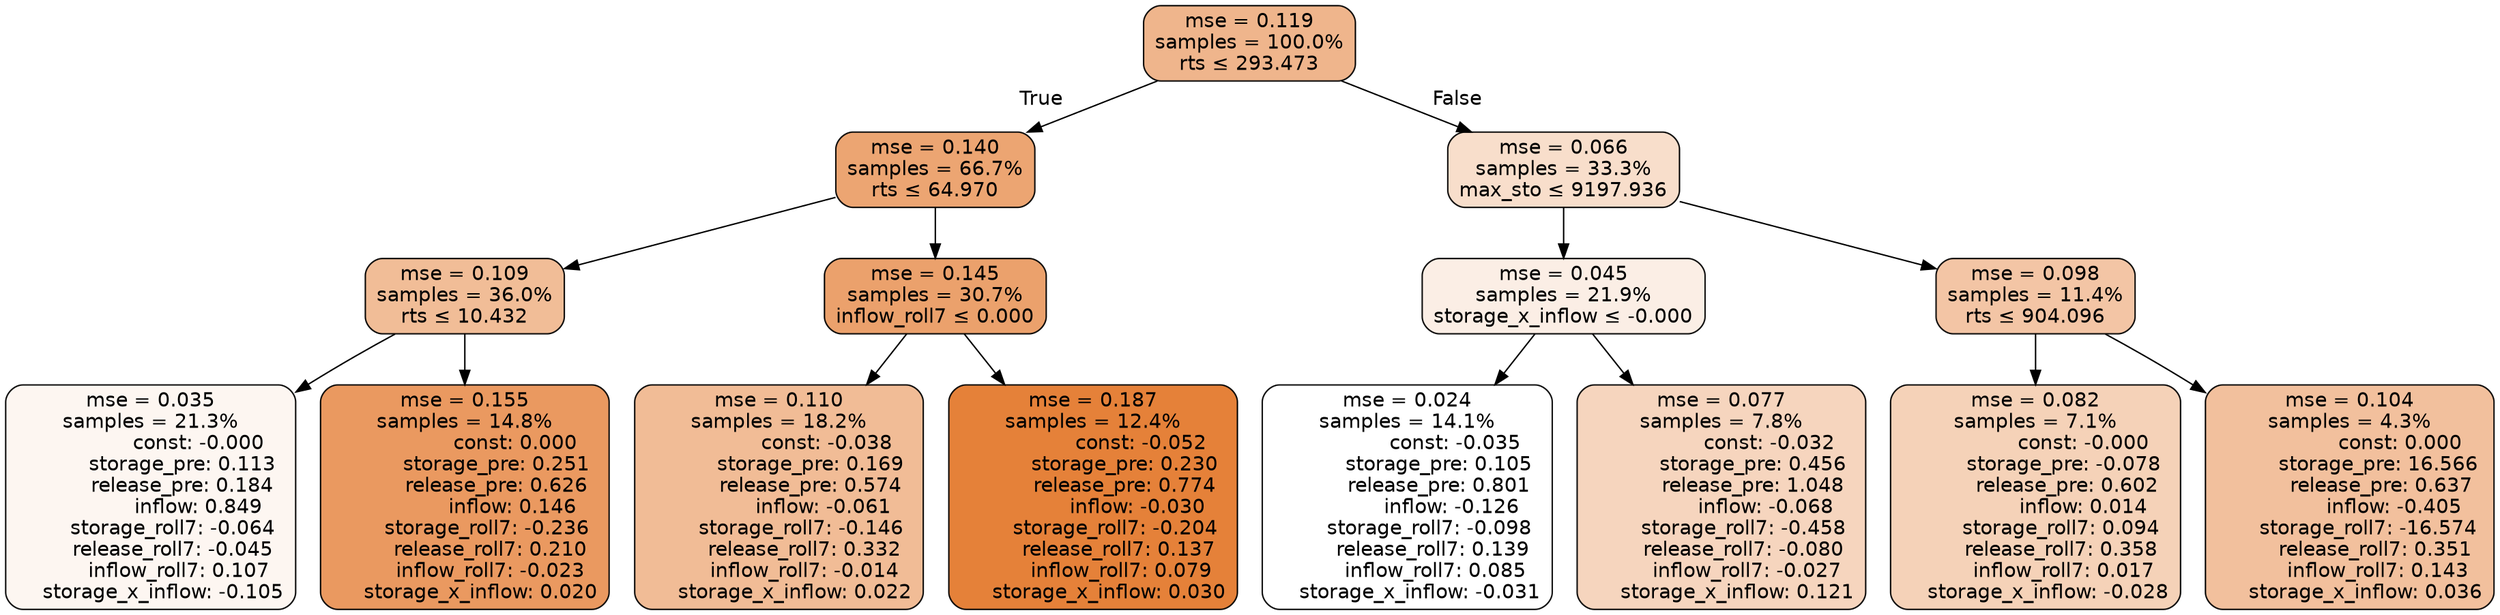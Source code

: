 digraph tree {
bgcolor="transparent"
node [shape=rectangle, style="filled, rounded", color="black", fontname=helvetica] ;
edge [fontname=helvetica] ;
	"0" [label="mse = 0.119
samples = 100.0%
rts &le; 293.473", fillcolor="#efb58c"]
	"1" [label="mse = 0.140
samples = 66.7%
rts &le; 64.970", fillcolor="#eca572"]
	"2" [label="mse = 0.109
samples = 36.0%
rts &le; 10.432", fillcolor="#f1bd97"]
	"3" [label="mse = 0.035
samples = 21.3%
               const: -0.000
          storage_pre: 0.113
          release_pre: 0.184
               inflow: 0.849
       storage_roll7: -0.064
       release_roll7: -0.045
         inflow_roll7: 0.107
    storage_x_inflow: -0.105", fillcolor="#fdf6f1"]
	"4" [label="mse = 0.155
samples = 14.8%
                const: 0.000
          storage_pre: 0.251
          release_pre: 0.626
               inflow: 0.146
       storage_roll7: -0.236
        release_roll7: 0.210
        inflow_roll7: -0.023
     storage_x_inflow: 0.020", fillcolor="#ea9960"]
	"5" [label="mse = 0.145
samples = 30.7%
inflow_roll7 &le; 0.000", fillcolor="#eba16c"]
	"6" [label="mse = 0.110
samples = 18.2%
               const: -0.038
          storage_pre: 0.169
          release_pre: 0.574
              inflow: -0.061
       storage_roll7: -0.146
        release_roll7: 0.332
        inflow_roll7: -0.014
     storage_x_inflow: 0.022", fillcolor="#f1bc96"]
	"7" [label="mse = 0.187
samples = 12.4%
               const: -0.052
          storage_pre: 0.230
          release_pre: 0.774
              inflow: -0.030
       storage_roll7: -0.204
        release_roll7: 0.137
         inflow_roll7: 0.079
     storage_x_inflow: 0.030", fillcolor="#e58139"]
	"8" [label="mse = 0.066
samples = 33.3%
max_sto &le; 9197.936", fillcolor="#f8decb"]
	"9" [label="mse = 0.045
samples = 21.9%
storage_x_inflow &le; -0.000", fillcolor="#fbeee5"]
	"10" [label="mse = 0.024
samples = 14.1%
               const: -0.035
          storage_pre: 0.105
          release_pre: 0.801
              inflow: -0.126
       storage_roll7: -0.098
        release_roll7: 0.139
         inflow_roll7: 0.085
    storage_x_inflow: -0.031", fillcolor="#ffffff"]
	"11" [label="mse = 0.077
samples = 7.8%
               const: -0.032
          storage_pre: 0.456
          release_pre: 1.048
              inflow: -0.068
       storage_roll7: -0.458
       release_roll7: -0.080
        inflow_roll7: -0.027
     storage_x_inflow: 0.121", fillcolor="#f6d5be"]
	"12" [label="mse = 0.098
samples = 11.4%
rts &le; 904.096", fillcolor="#f3c5a5"]
	"13" [label="mse = 0.082
samples = 7.1%
               const: -0.000
         storage_pre: -0.078
          release_pre: 0.602
               inflow: 0.014
        storage_roll7: 0.094
        release_roll7: 0.358
         inflow_roll7: 0.017
    storage_x_inflow: -0.028", fillcolor="#f5d2b8"]
	"14" [label="mse = 0.104
samples = 4.3%
                const: 0.000
         storage_pre: 16.566
          release_pre: 0.637
              inflow: -0.405
      storage_roll7: -16.574
        release_roll7: 0.351
         inflow_roll7: 0.143
     storage_x_inflow: 0.036", fillcolor="#f2c09d"]

	"0" -> "1" [labeldistance=2.5, labelangle=45, headlabel="True"]
	"1" -> "2"
	"2" -> "3"
	"2" -> "4"
	"1" -> "5"
	"5" -> "6"
	"5" -> "7"
	"0" -> "8" [labeldistance=2.5, labelangle=-45, headlabel="False"]
	"8" -> "9"
	"9" -> "10"
	"9" -> "11"
	"8" -> "12"
	"12" -> "13"
	"12" -> "14"
}